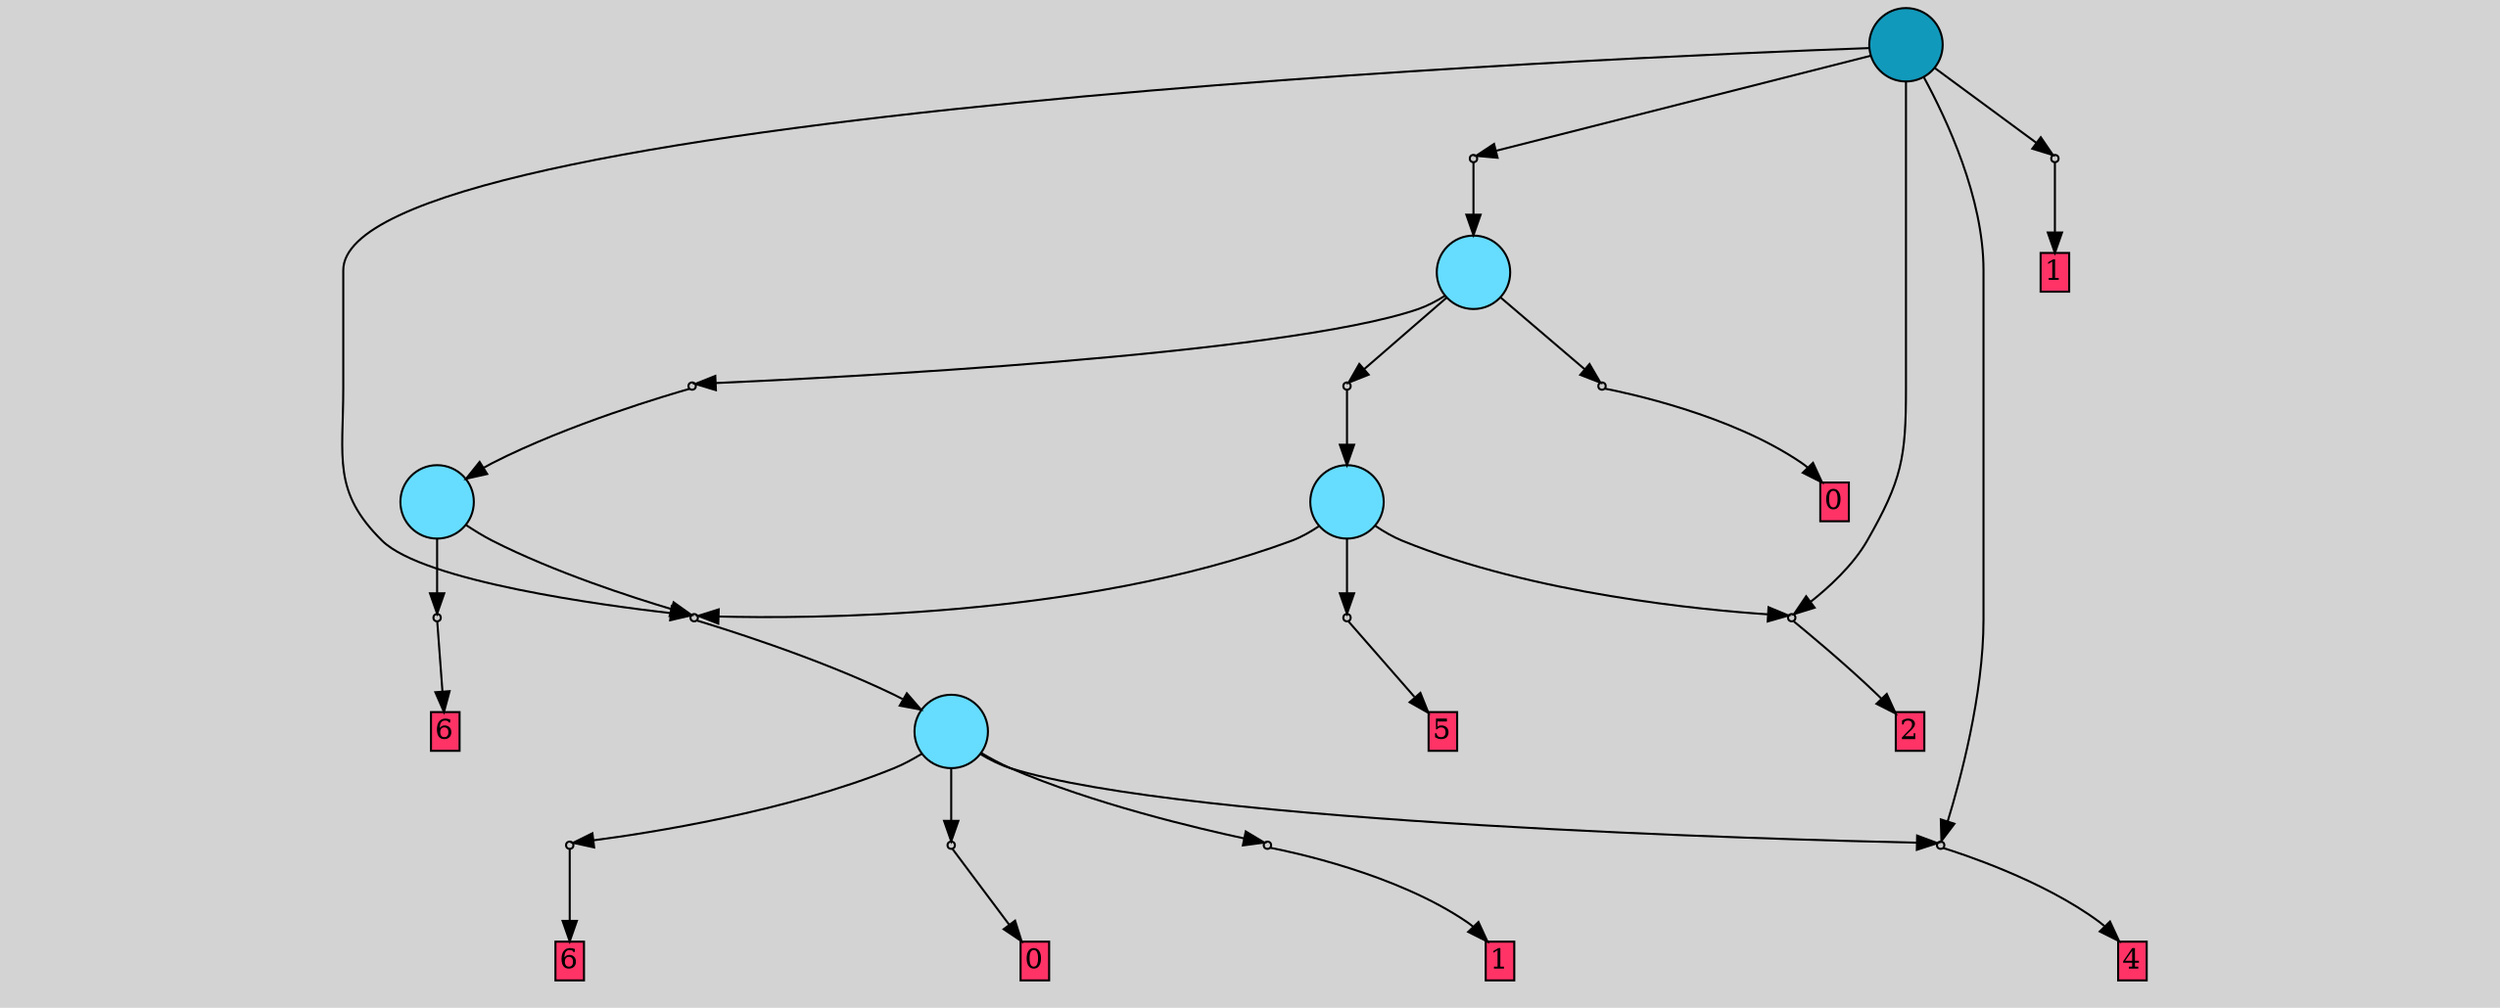 // File exported with GEGELATI v1.3.1
// On the 2024-04-15 16:01:34
// With the File::TPGGraphDotExporter
digraph{
	graph[pad = "0.212, 0.055" bgcolor = lightgray]
	node[shape=circle style = filled label = ""]
		T0 [fillcolor="#66ddff"]
		T1 [fillcolor="#66ddff"]
		T2 [fillcolor="#66ddff"]
		T3 [fillcolor="#66ddff"]
		T4 [fillcolor="#1199bb"]
		P0 [fillcolor="#cccccc" shape=point] //
		I0 [shape=box style=invis label="4|2&2|6#1|3#1|5#4|2&#92;n7|0&2|2#0|2#3|6#3|6&#92;n"]
		P0 -> I0[style=invis]
		A0 [fillcolor="#ff3366" shape=box margin=0.03 width=0 height=0 label="6"]
		T0 -> P0 -> A0
		P1 [fillcolor="#cccccc" shape=point] //
		I1 [shape=box style=invis label="0|4&1|0#4|5#4|3#4|6&#92;n2|0&3|0#0|4#3|1#0|5&#92;n"]
		P1 -> I1[style=invis]
		A1 [fillcolor="#ff3366" shape=box margin=0.03 width=0 height=0 label="0"]
		T0 -> P1 -> A1
		P2 [fillcolor="#cccccc" shape=point] //
		I2 [shape=box style=invis label="2|0&3|7#2|1#1|6#2|7&#92;n"]
		P2 -> I2[style=invis]
		A2 [fillcolor="#ff3366" shape=box margin=0.03 width=0 height=0 label="1"]
		T0 -> P2 -> A2
		P3 [fillcolor="#cccccc" shape=point] //
		I3 [shape=box style=invis label="2|0&2|5#3|0#0|3#3|2&#92;n"]
		P3 -> I3[style=invis]
		A3 [fillcolor="#ff3366" shape=box margin=0.03 width=0 height=0 label="4"]
		T0 -> P3 -> A3
		P4 [fillcolor="#cccccc" shape=point] //
		I4 [shape=box style=invis label="2|0&3|7#2|1#2|6#2|7&#92;n"]
		P4 -> I4[style=invis]
		T1 -> P4 -> T0
		P5 [fillcolor="#cccccc" shape=point] //
		I5 [shape=box style=invis label="7|0&2|2#3|2#3|6#3|6&#92;n"]
		P5 -> I5[style=invis]
		A4 [fillcolor="#ff3366" shape=box margin=0.03 width=0 height=0 label="6"]
		T1 -> P5 -> A4
		P6 [fillcolor="#cccccc" shape=point] //
		I6 [shape=box style=invis label="7|0&1|0#0|2#0|6#2|5&#92;n"]
		P6 -> I6[style=invis]
		A5 [fillcolor="#ff3366" shape=box margin=0.03 width=0 height=0 label="5"]
		T2 -> P6 -> A5
		T2 -> P4
		P7 [fillcolor="#cccccc" shape=point] //
		I7 [shape=box style=invis label="6|0&3|5#3|5#0|3#3|3&#92;n"]
		P7 -> I7[style=invis]
		A6 [fillcolor="#ff3366" shape=box margin=0.03 width=0 height=0 label="2"]
		T2 -> P7 -> A6
		P8 [fillcolor="#cccccc" shape=point] //
		I8 [shape=box style=invis label="2|0&2|4#3|5#2|6#0|3&#92;n"]
		P8 -> I8[style=invis]
		T3 -> P8 -> T2
		P9 [fillcolor="#cccccc" shape=point] //
		I9 [shape=box style=invis label="0|0&0|0#3|2#2|7#0|5&#92;n"]
		P9 -> I9[style=invis]
		T3 -> P9 -> T1
		P10 [fillcolor="#cccccc" shape=point] //
		I10 [shape=box style=invis label="0|4&2|2#4|0#2|2#2|5&#92;n2|0&3|0#0|4#1|1#0|5&#92;n"]
		P10 -> I10[style=invis]
		A7 [fillcolor="#ff3366" shape=box margin=0.03 width=0 height=0 label="0"]
		T3 -> P10 -> A7
		T4 -> P7
		P11 [fillcolor="#cccccc" shape=point] //
		I11 [shape=box style=invis label="4|0&4|1#2|4#4|4#4|0&#92;n"]
		P11 -> I11[style=invis]
		T4 -> P11 -> T3
		T4 -> P3
		T4 -> P4
		P12 [fillcolor="#cccccc" shape=point] //
		I12 [shape=box style=invis label="2|0&3|7#2|5#2|6#2|6&#92;n"]
		P12 -> I12[style=invis]
		A8 [fillcolor="#ff3366" shape=box margin=0.03 width=0 height=0 label="1"]
		T4 -> P12 -> A8
		{ rank= same T4 }
}
